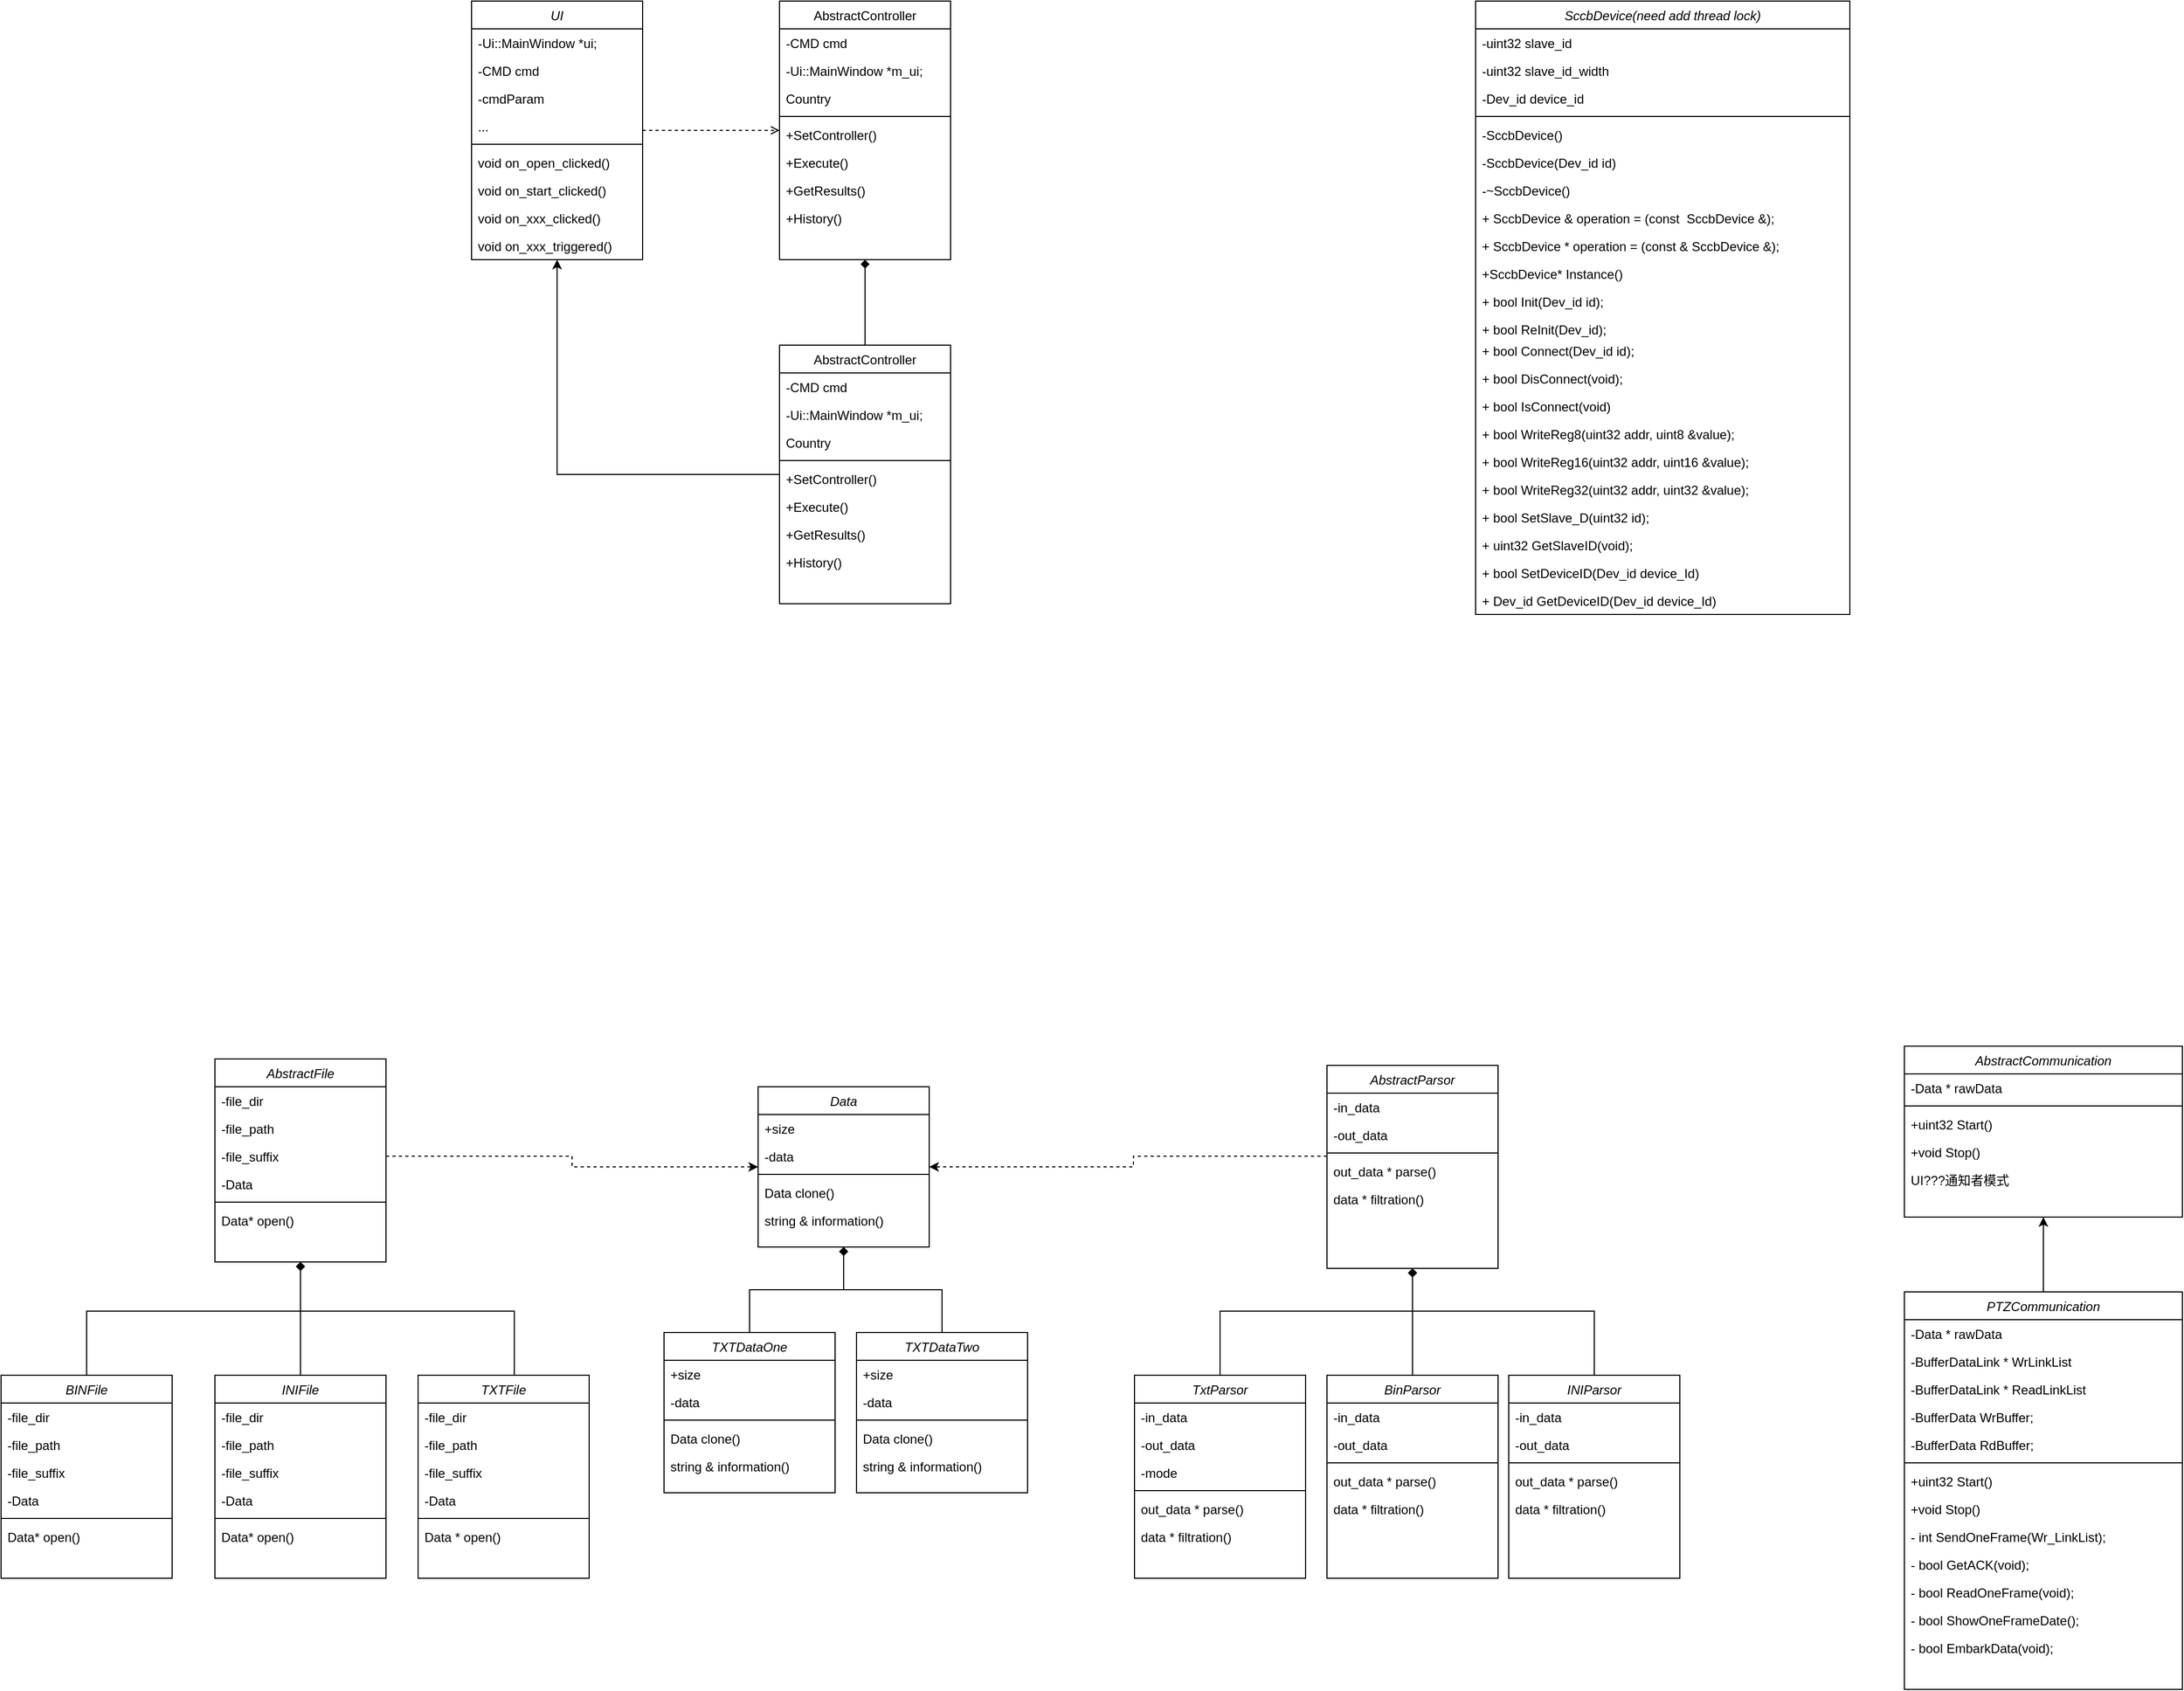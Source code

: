 <mxfile version="20.3.0" type="device"><diagram id="C5RBs43oDa-KdzZeNtuy" name="Page-1"><mxGraphModel dx="2027" dy="579" grid="1" gridSize="10" guides="1" tooltips="1" connect="1" arrows="1" fold="1" page="1" pageScale="1" pageWidth="1169" pageHeight="1169" math="0" shadow="0"><root><mxCell id="WIyWlLk6GJQsqaUBKTNV-0"/><mxCell id="WIyWlLk6GJQsqaUBKTNV-1" parent="WIyWlLk6GJQsqaUBKTNV-0"/><mxCell id="iSUC6UbEaGuAhxrzBy_I-30" style="edgeStyle=orthogonalEdgeStyle;rounded=0;orthogonalLoop=1;jettySize=auto;html=1;startArrow=classic;startFill=1;endArrow=none;endFill=0;" parent="WIyWlLk6GJQsqaUBKTNV-1" source="zkfFHV4jXpPFQw0GAbJ--0" target="iSUC6UbEaGuAhxrzBy_I-19" edge="1"><mxGeometry relative="1" as="geometry"><Array as="points"><mxPoint x="310" y="483"/></Array></mxGeometry></mxCell><mxCell id="zkfFHV4jXpPFQw0GAbJ--0" value="UI" style="swimlane;fontStyle=2;align=center;verticalAlign=top;childLayout=stackLayout;horizontal=1;startSize=26;horizontalStack=0;resizeParent=1;resizeLast=0;collapsible=1;marginBottom=0;rounded=0;shadow=0;strokeWidth=1;" parent="WIyWlLk6GJQsqaUBKTNV-1" vertex="1"><mxGeometry x="230" y="40" width="160" height="242" as="geometry"><mxRectangle x="230" y="140" width="160" height="26" as="alternateBounds"/></mxGeometry></mxCell><mxCell id="zkfFHV4jXpPFQw0GAbJ--2" value="-Ui::MainWindow *ui;" style="text;align=left;verticalAlign=top;spacingLeft=4;spacingRight=4;overflow=hidden;rotatable=0;points=[[0,0.5],[1,0.5]];portConstraint=eastwest;rounded=0;shadow=0;html=0;" parent="zkfFHV4jXpPFQw0GAbJ--0" vertex="1"><mxGeometry y="26" width="160" height="26" as="geometry"/></mxCell><mxCell id="iSUC6UbEaGuAhxrzBy_I-4" value="-CMD cmd" style="text;align=left;verticalAlign=top;spacingLeft=4;spacingRight=4;overflow=hidden;rotatable=0;points=[[0,0.5],[1,0.5]];portConstraint=eastwest;rounded=0;shadow=0;html=0;" parent="zkfFHV4jXpPFQw0GAbJ--0" vertex="1"><mxGeometry y="52" width="160" height="26" as="geometry"/></mxCell><mxCell id="zkfFHV4jXpPFQw0GAbJ--3" value="-cmdParam" style="text;align=left;verticalAlign=top;spacingLeft=4;spacingRight=4;overflow=hidden;rotatable=0;points=[[0,0.5],[1,0.5]];portConstraint=eastwest;rounded=0;shadow=0;html=0;" parent="zkfFHV4jXpPFQw0GAbJ--0" vertex="1"><mxGeometry y="78" width="160" height="26" as="geometry"/></mxCell><mxCell id="iSUC6UbEaGuAhxrzBy_I-5" value="..." style="text;align=left;verticalAlign=top;spacingLeft=4;spacingRight=4;overflow=hidden;rotatable=0;points=[[0,0.5],[1,0.5]];portConstraint=eastwest;rounded=0;shadow=0;html=0;" parent="zkfFHV4jXpPFQw0GAbJ--0" vertex="1"><mxGeometry y="104" width="160" height="26" as="geometry"/></mxCell><mxCell id="zkfFHV4jXpPFQw0GAbJ--4" value="" style="line;html=1;strokeWidth=1;align=left;verticalAlign=middle;spacingTop=-1;spacingLeft=3;spacingRight=3;rotatable=0;labelPosition=right;points=[];portConstraint=eastwest;" parent="zkfFHV4jXpPFQw0GAbJ--0" vertex="1"><mxGeometry y="130" width="160" height="8" as="geometry"/></mxCell><mxCell id="zkfFHV4jXpPFQw0GAbJ--5" value="void on_open_clicked()" style="text;align=left;verticalAlign=top;spacingLeft=4;spacingRight=4;overflow=hidden;rotatable=0;points=[[0,0.5],[1,0.5]];portConstraint=eastwest;" parent="zkfFHV4jXpPFQw0GAbJ--0" vertex="1"><mxGeometry y="138" width="160" height="26" as="geometry"/></mxCell><mxCell id="iSUC6UbEaGuAhxrzBy_I-0" value="void on_start_clicked()" style="text;align=left;verticalAlign=top;spacingLeft=4;spacingRight=4;overflow=hidden;rotatable=0;points=[[0,0.5],[1,0.5]];portConstraint=eastwest;" parent="zkfFHV4jXpPFQw0GAbJ--0" vertex="1"><mxGeometry y="164" width="160" height="26" as="geometry"/></mxCell><mxCell id="iSUC6UbEaGuAhxrzBy_I-1" value="void on_xxx_clicked()" style="text;align=left;verticalAlign=top;spacingLeft=4;spacingRight=4;overflow=hidden;rotatable=0;points=[[0,0.5],[1,0.5]];portConstraint=eastwest;" parent="zkfFHV4jXpPFQw0GAbJ--0" vertex="1"><mxGeometry y="190" width="160" height="26" as="geometry"/></mxCell><mxCell id="iSUC6UbEaGuAhxrzBy_I-2" value="void on_xxx_triggered()" style="text;align=left;verticalAlign=top;spacingLeft=4;spacingRight=4;overflow=hidden;rotatable=0;points=[[0,0.5],[1,0.5]];portConstraint=eastwest;" parent="zkfFHV4jXpPFQw0GAbJ--0" vertex="1"><mxGeometry y="216" width="160" height="26" as="geometry"/></mxCell><mxCell id="iSUC6UbEaGuAhxrzBy_I-29" value="" style="edgeStyle=orthogonalEdgeStyle;rounded=0;orthogonalLoop=1;jettySize=auto;html=1;startArrow=diamond;startFill=1;endArrow=none;endFill=0;" parent="WIyWlLk6GJQsqaUBKTNV-1" source="zkfFHV4jXpPFQw0GAbJ--17" target="iSUC6UbEaGuAhxrzBy_I-19" edge="1"><mxGeometry relative="1" as="geometry"/></mxCell><mxCell id="zkfFHV4jXpPFQw0GAbJ--17" value="AbstractController" style="swimlane;fontStyle=0;align=center;verticalAlign=top;childLayout=stackLayout;horizontal=1;startSize=26;horizontalStack=0;resizeParent=1;resizeLast=0;collapsible=1;marginBottom=0;rounded=0;shadow=0;strokeWidth=1;" parent="WIyWlLk6GJQsqaUBKTNV-1" vertex="1"><mxGeometry x="518" y="40" width="160" height="242" as="geometry"><mxRectangle x="550" y="140" width="160" height="26" as="alternateBounds"/></mxGeometry></mxCell><mxCell id="zkfFHV4jXpPFQw0GAbJ--19" value="-CMD cmd" style="text;align=left;verticalAlign=top;spacingLeft=4;spacingRight=4;overflow=hidden;rotatable=0;points=[[0,0.5],[1,0.5]];portConstraint=eastwest;rounded=0;shadow=0;html=0;" parent="zkfFHV4jXpPFQw0GAbJ--17" vertex="1"><mxGeometry y="26" width="160" height="26" as="geometry"/></mxCell><mxCell id="zkfFHV4jXpPFQw0GAbJ--21" value="-Ui::MainWindow *m_ui;" style="text;align=left;verticalAlign=top;spacingLeft=4;spacingRight=4;overflow=hidden;rotatable=0;points=[[0,0.5],[1,0.5]];portConstraint=eastwest;rounded=0;shadow=0;html=0;" parent="zkfFHV4jXpPFQw0GAbJ--17" vertex="1"><mxGeometry y="52" width="160" height="26" as="geometry"/></mxCell><mxCell id="zkfFHV4jXpPFQw0GAbJ--22" value="Country" style="text;align=left;verticalAlign=top;spacingLeft=4;spacingRight=4;overflow=hidden;rotatable=0;points=[[0,0.5],[1,0.5]];portConstraint=eastwest;rounded=0;shadow=0;html=0;" parent="zkfFHV4jXpPFQw0GAbJ--17" vertex="1"><mxGeometry y="78" width="160" height="26" as="geometry"/></mxCell><mxCell id="zkfFHV4jXpPFQw0GAbJ--23" value="" style="line;html=1;strokeWidth=1;align=left;verticalAlign=middle;spacingTop=-1;spacingLeft=3;spacingRight=3;rotatable=0;labelPosition=right;points=[];portConstraint=eastwest;" parent="zkfFHV4jXpPFQw0GAbJ--17" vertex="1"><mxGeometry y="104" width="160" height="8" as="geometry"/></mxCell><mxCell id="zkfFHV4jXpPFQw0GAbJ--25" value="+SetController()" style="text;align=left;verticalAlign=top;spacingLeft=4;spacingRight=4;overflow=hidden;rotatable=0;points=[[0,0.5],[1,0.5]];portConstraint=eastwest;" parent="zkfFHV4jXpPFQw0GAbJ--17" vertex="1"><mxGeometry y="112" width="160" height="26" as="geometry"/></mxCell><mxCell id="iSUC6UbEaGuAhxrzBy_I-18" value="+Execute()" style="text;align=left;verticalAlign=top;spacingLeft=4;spacingRight=4;overflow=hidden;rotatable=0;points=[[0,0.5],[1,0.5]];portConstraint=eastwest;" parent="zkfFHV4jXpPFQw0GAbJ--17" vertex="1"><mxGeometry y="138" width="160" height="26" as="geometry"/></mxCell><mxCell id="iSUC6UbEaGuAhxrzBy_I-15" value="+GetResults()" style="text;align=left;verticalAlign=top;spacingLeft=4;spacingRight=4;overflow=hidden;rotatable=0;points=[[0,0.5],[1,0.5]];portConstraint=eastwest;" parent="zkfFHV4jXpPFQw0GAbJ--17" vertex="1"><mxGeometry y="164" width="160" height="26" as="geometry"/></mxCell><mxCell id="iSUC6UbEaGuAhxrzBy_I-16" value="+History()" style="text;align=left;verticalAlign=top;spacingLeft=4;spacingRight=4;overflow=hidden;rotatable=0;points=[[0,0.5],[1,0.5]];portConstraint=eastwest;" parent="zkfFHV4jXpPFQw0GAbJ--17" vertex="1"><mxGeometry y="190" width="160" height="26" as="geometry"/></mxCell><mxCell id="zkfFHV4jXpPFQw0GAbJ--26" value="" style="endArrow=open;shadow=0;strokeWidth=1;rounded=0;endFill=1;edgeStyle=elbowEdgeStyle;elbow=vertical;dashed=1;" parent="WIyWlLk6GJQsqaUBKTNV-1" source="zkfFHV4jXpPFQw0GAbJ--0" target="zkfFHV4jXpPFQw0GAbJ--17" edge="1"><mxGeometry x="0.5" y="41" relative="1" as="geometry"><mxPoint x="390" y="112" as="sourcePoint"/><mxPoint x="550" y="112" as="targetPoint"/><mxPoint x="-40" y="32" as="offset"/></mxGeometry></mxCell><mxCell id="iSUC6UbEaGuAhxrzBy_I-19" value="AbstractController" style="swimlane;fontStyle=0;align=center;verticalAlign=top;childLayout=stackLayout;horizontal=1;startSize=26;horizontalStack=0;resizeParent=1;resizeLast=0;collapsible=1;marginBottom=0;rounded=0;shadow=0;strokeWidth=1;" parent="WIyWlLk6GJQsqaUBKTNV-1" vertex="1"><mxGeometry x="518" y="362" width="160" height="242" as="geometry"><mxRectangle x="550" y="140" width="160" height="26" as="alternateBounds"/></mxGeometry></mxCell><mxCell id="iSUC6UbEaGuAhxrzBy_I-20" value="-CMD cmd" style="text;align=left;verticalAlign=top;spacingLeft=4;spacingRight=4;overflow=hidden;rotatable=0;points=[[0,0.5],[1,0.5]];portConstraint=eastwest;rounded=0;shadow=0;html=0;" parent="iSUC6UbEaGuAhxrzBy_I-19" vertex="1"><mxGeometry y="26" width="160" height="26" as="geometry"/></mxCell><mxCell id="iSUC6UbEaGuAhxrzBy_I-22" value="-Ui::MainWindow *m_ui;" style="text;align=left;verticalAlign=top;spacingLeft=4;spacingRight=4;overflow=hidden;rotatable=0;points=[[0,0.5],[1,0.5]];portConstraint=eastwest;rounded=0;shadow=0;html=0;" parent="iSUC6UbEaGuAhxrzBy_I-19" vertex="1"><mxGeometry y="52" width="160" height="26" as="geometry"/></mxCell><mxCell id="iSUC6UbEaGuAhxrzBy_I-23" value="Country" style="text;align=left;verticalAlign=top;spacingLeft=4;spacingRight=4;overflow=hidden;rotatable=0;points=[[0,0.5],[1,0.5]];portConstraint=eastwest;rounded=0;shadow=0;html=0;" parent="iSUC6UbEaGuAhxrzBy_I-19" vertex="1"><mxGeometry y="78" width="160" height="26" as="geometry"/></mxCell><mxCell id="iSUC6UbEaGuAhxrzBy_I-24" value="" style="line;html=1;strokeWidth=1;align=left;verticalAlign=middle;spacingTop=-1;spacingLeft=3;spacingRight=3;rotatable=0;labelPosition=right;points=[];portConstraint=eastwest;" parent="iSUC6UbEaGuAhxrzBy_I-19" vertex="1"><mxGeometry y="104" width="160" height="8" as="geometry"/></mxCell><mxCell id="iSUC6UbEaGuAhxrzBy_I-25" value="+SetController()" style="text;align=left;verticalAlign=top;spacingLeft=4;spacingRight=4;overflow=hidden;rotatable=0;points=[[0,0.5],[1,0.5]];portConstraint=eastwest;" parent="iSUC6UbEaGuAhxrzBy_I-19" vertex="1"><mxGeometry y="112" width="160" height="26" as="geometry"/></mxCell><mxCell id="iSUC6UbEaGuAhxrzBy_I-26" value="+Execute()" style="text;align=left;verticalAlign=top;spacingLeft=4;spacingRight=4;overflow=hidden;rotatable=0;points=[[0,0.5],[1,0.5]];portConstraint=eastwest;" parent="iSUC6UbEaGuAhxrzBy_I-19" vertex="1"><mxGeometry y="138" width="160" height="26" as="geometry"/></mxCell><mxCell id="iSUC6UbEaGuAhxrzBy_I-27" value="+GetResults()" style="text;align=left;verticalAlign=top;spacingLeft=4;spacingRight=4;overflow=hidden;rotatable=0;points=[[0,0.5],[1,0.5]];portConstraint=eastwest;" parent="iSUC6UbEaGuAhxrzBy_I-19" vertex="1"><mxGeometry y="164" width="160" height="26" as="geometry"/></mxCell><mxCell id="iSUC6UbEaGuAhxrzBy_I-28" value="+History()" style="text;align=left;verticalAlign=top;spacingLeft=4;spacingRight=4;overflow=hidden;rotatable=0;points=[[0,0.5],[1,0.5]];portConstraint=eastwest;" parent="iSUC6UbEaGuAhxrzBy_I-19" vertex="1"><mxGeometry y="190" width="160" height="26" as="geometry"/></mxCell><mxCell id="iSUC6UbEaGuAhxrzBy_I-50" value="" style="edgeStyle=orthogonalEdgeStyle;rounded=0;orthogonalLoop=1;jettySize=auto;html=1;startArrow=diamond;startFill=1;endArrow=none;endFill=0;" parent="WIyWlLk6GJQsqaUBKTNV-1" source="iSUC6UbEaGuAhxrzBy_I-31" target="iSUC6UbEaGuAhxrzBy_I-43" edge="1"><mxGeometry relative="1" as="geometry"><Array as="points"><mxPoint x="70" y="1266"/><mxPoint x="270" y="1266"/></Array></mxGeometry></mxCell><mxCell id="iSUC6UbEaGuAhxrzBy_I-67" value="" style="edgeStyle=orthogonalEdgeStyle;rounded=0;orthogonalLoop=1;jettySize=auto;html=1;startArrow=diamond;startFill=1;endArrow=none;endFill=0;" parent="WIyWlLk6GJQsqaUBKTNV-1" source="iSUC6UbEaGuAhxrzBy_I-31" target="iSUC6UbEaGuAhxrzBy_I-60" edge="1"><mxGeometry relative="1" as="geometry"><Array as="points"><mxPoint x="70" y="1326"/><mxPoint x="70" y="1326"/></Array></mxGeometry></mxCell><mxCell id="iSUC6UbEaGuAhxrzBy_I-68" style="edgeStyle=orthogonalEdgeStyle;rounded=0;orthogonalLoop=1;jettySize=auto;html=1;exitX=0.5;exitY=1;exitDx=0;exitDy=0;startArrow=diamond;startFill=1;endArrow=none;endFill=0;" parent="WIyWlLk6GJQsqaUBKTNV-1" source="iSUC6UbEaGuAhxrzBy_I-31" target="iSUC6UbEaGuAhxrzBy_I-51" edge="1"><mxGeometry relative="1" as="geometry"><Array as="points"><mxPoint x="70" y="1266"/><mxPoint x="-130" y="1266"/></Array></mxGeometry></mxCell><mxCell id="iSUC6UbEaGuAhxrzBy_I-31" value="AbstractFile" style="swimlane;fontStyle=2;align=center;verticalAlign=top;childLayout=stackLayout;horizontal=1;startSize=26;horizontalStack=0;resizeParent=1;resizeLast=0;collapsible=1;marginBottom=0;rounded=0;shadow=0;strokeWidth=1;" parent="WIyWlLk6GJQsqaUBKTNV-1" vertex="1"><mxGeometry x="-10" y="1030" width="160" height="190" as="geometry"><mxRectangle x="230" y="140" width="160" height="26" as="alternateBounds"/></mxGeometry></mxCell><mxCell id="iSUC6UbEaGuAhxrzBy_I-32" value="-file_dir" style="text;align=left;verticalAlign=top;spacingLeft=4;spacingRight=4;overflow=hidden;rotatable=0;points=[[0,0.5],[1,0.5]];portConstraint=eastwest;rounded=0;shadow=0;html=0;" parent="iSUC6UbEaGuAhxrzBy_I-31" vertex="1"><mxGeometry y="26" width="160" height="26" as="geometry"/></mxCell><mxCell id="iSUC6UbEaGuAhxrzBy_I-41" value="-file_path" style="text;align=left;verticalAlign=top;spacingLeft=4;spacingRight=4;overflow=hidden;rotatable=0;points=[[0,0.5],[1,0.5]];portConstraint=eastwest;rounded=0;shadow=0;html=0;" parent="iSUC6UbEaGuAhxrzBy_I-31" vertex="1"><mxGeometry y="52" width="160" height="26" as="geometry"/></mxCell><mxCell id="iSUC6UbEaGuAhxrzBy_I-42" value="-file_suffix" style="text;align=left;verticalAlign=top;spacingLeft=4;spacingRight=4;overflow=hidden;rotatable=0;points=[[0,0.5],[1,0.5]];portConstraint=eastwest;rounded=0;shadow=0;html=0;" parent="iSUC6UbEaGuAhxrzBy_I-31" vertex="1"><mxGeometry y="78" width="160" height="26" as="geometry"/></mxCell><mxCell id="iSUC6UbEaGuAhxrzBy_I-35" value="-Data" style="text;align=left;verticalAlign=top;spacingLeft=4;spacingRight=4;overflow=hidden;rotatable=0;points=[[0,0.5],[1,0.5]];portConstraint=eastwest;rounded=0;shadow=0;html=0;" parent="iSUC6UbEaGuAhxrzBy_I-31" vertex="1"><mxGeometry y="104" width="160" height="26" as="geometry"/></mxCell><mxCell id="iSUC6UbEaGuAhxrzBy_I-36" value="" style="line;html=1;strokeWidth=1;align=left;verticalAlign=middle;spacingTop=-1;spacingLeft=3;spacingRight=3;rotatable=0;labelPosition=right;points=[];portConstraint=eastwest;" parent="iSUC6UbEaGuAhxrzBy_I-31" vertex="1"><mxGeometry y="130" width="160" height="8" as="geometry"/></mxCell><mxCell id="iSUC6UbEaGuAhxrzBy_I-39" value="Data* open()" style="text;align=left;verticalAlign=top;spacingLeft=4;spacingRight=4;overflow=hidden;rotatable=0;points=[[0,0.5],[1,0.5]];portConstraint=eastwest;" parent="iSUC6UbEaGuAhxrzBy_I-31" vertex="1"><mxGeometry y="138" width="160" height="26" as="geometry"/></mxCell><mxCell id="iSUC6UbEaGuAhxrzBy_I-43" value="TXTFile" style="swimlane;fontStyle=2;align=center;verticalAlign=top;childLayout=stackLayout;horizontal=1;startSize=26;horizontalStack=0;resizeParent=1;resizeLast=0;collapsible=1;marginBottom=0;rounded=0;shadow=0;strokeWidth=1;" parent="WIyWlLk6GJQsqaUBKTNV-1" vertex="1"><mxGeometry x="180" y="1326" width="160" height="190" as="geometry"><mxRectangle x="230" y="140" width="160" height="26" as="alternateBounds"/></mxGeometry></mxCell><mxCell id="iSUC6UbEaGuAhxrzBy_I-44" value="-file_dir" style="text;align=left;verticalAlign=top;spacingLeft=4;spacingRight=4;overflow=hidden;rotatable=0;points=[[0,0.5],[1,0.5]];portConstraint=eastwest;rounded=0;shadow=0;html=0;" parent="iSUC6UbEaGuAhxrzBy_I-43" vertex="1"><mxGeometry y="26" width="160" height="26" as="geometry"/></mxCell><mxCell id="iSUC6UbEaGuAhxrzBy_I-45" value="-file_path" style="text;align=left;verticalAlign=top;spacingLeft=4;spacingRight=4;overflow=hidden;rotatable=0;points=[[0,0.5],[1,0.5]];portConstraint=eastwest;rounded=0;shadow=0;html=0;" parent="iSUC6UbEaGuAhxrzBy_I-43" vertex="1"><mxGeometry y="52" width="160" height="26" as="geometry"/></mxCell><mxCell id="iSUC6UbEaGuAhxrzBy_I-46" value="-file_suffix" style="text;align=left;verticalAlign=top;spacingLeft=4;spacingRight=4;overflow=hidden;rotatable=0;points=[[0,0.5],[1,0.5]];portConstraint=eastwest;rounded=0;shadow=0;html=0;" parent="iSUC6UbEaGuAhxrzBy_I-43" vertex="1"><mxGeometry y="78" width="160" height="26" as="geometry"/></mxCell><mxCell id="iSUC6UbEaGuAhxrzBy_I-47" value="-Data" style="text;align=left;verticalAlign=top;spacingLeft=4;spacingRight=4;overflow=hidden;rotatable=0;points=[[0,0.5],[1,0.5]];portConstraint=eastwest;rounded=0;shadow=0;html=0;" parent="iSUC6UbEaGuAhxrzBy_I-43" vertex="1"><mxGeometry y="104" width="160" height="26" as="geometry"/></mxCell><mxCell id="iSUC6UbEaGuAhxrzBy_I-48" value="" style="line;html=1;strokeWidth=1;align=left;verticalAlign=middle;spacingTop=-1;spacingLeft=3;spacingRight=3;rotatable=0;labelPosition=right;points=[];portConstraint=eastwest;" parent="iSUC6UbEaGuAhxrzBy_I-43" vertex="1"><mxGeometry y="130" width="160" height="8" as="geometry"/></mxCell><mxCell id="iSUC6UbEaGuAhxrzBy_I-49" value="Data * open()" style="text;align=left;verticalAlign=top;spacingLeft=4;spacingRight=4;overflow=hidden;rotatable=0;points=[[0,0.5],[1,0.5]];portConstraint=eastwest;" parent="iSUC6UbEaGuAhxrzBy_I-43" vertex="1"><mxGeometry y="138" width="160" height="26" as="geometry"/></mxCell><mxCell id="iSUC6UbEaGuAhxrzBy_I-51" value="BINFile" style="swimlane;fontStyle=2;align=center;verticalAlign=top;childLayout=stackLayout;horizontal=1;startSize=26;horizontalStack=0;resizeParent=1;resizeLast=0;collapsible=1;marginBottom=0;rounded=0;shadow=0;strokeWidth=1;" parent="WIyWlLk6GJQsqaUBKTNV-1" vertex="1"><mxGeometry x="-210" y="1326" width="160" height="190" as="geometry"><mxRectangle x="230" y="140" width="160" height="26" as="alternateBounds"/></mxGeometry></mxCell><mxCell id="iSUC6UbEaGuAhxrzBy_I-52" value="-file_dir" style="text;align=left;verticalAlign=top;spacingLeft=4;spacingRight=4;overflow=hidden;rotatable=0;points=[[0,0.5],[1,0.5]];portConstraint=eastwest;rounded=0;shadow=0;html=0;" parent="iSUC6UbEaGuAhxrzBy_I-51" vertex="1"><mxGeometry y="26" width="160" height="26" as="geometry"/></mxCell><mxCell id="iSUC6UbEaGuAhxrzBy_I-53" value="-file_path" style="text;align=left;verticalAlign=top;spacingLeft=4;spacingRight=4;overflow=hidden;rotatable=0;points=[[0,0.5],[1,0.5]];portConstraint=eastwest;rounded=0;shadow=0;html=0;" parent="iSUC6UbEaGuAhxrzBy_I-51" vertex="1"><mxGeometry y="52" width="160" height="26" as="geometry"/></mxCell><mxCell id="iSUC6UbEaGuAhxrzBy_I-54" value="-file_suffix" style="text;align=left;verticalAlign=top;spacingLeft=4;spacingRight=4;overflow=hidden;rotatable=0;points=[[0,0.5],[1,0.5]];portConstraint=eastwest;rounded=0;shadow=0;html=0;" parent="iSUC6UbEaGuAhxrzBy_I-51" vertex="1"><mxGeometry y="78" width="160" height="26" as="geometry"/></mxCell><mxCell id="iSUC6UbEaGuAhxrzBy_I-55" value="-Data" style="text;align=left;verticalAlign=top;spacingLeft=4;spacingRight=4;overflow=hidden;rotatable=0;points=[[0,0.5],[1,0.5]];portConstraint=eastwest;rounded=0;shadow=0;html=0;" parent="iSUC6UbEaGuAhxrzBy_I-51" vertex="1"><mxGeometry y="104" width="160" height="26" as="geometry"/></mxCell><mxCell id="iSUC6UbEaGuAhxrzBy_I-56" value="" style="line;html=1;strokeWidth=1;align=left;verticalAlign=middle;spacingTop=-1;spacingLeft=3;spacingRight=3;rotatable=0;labelPosition=right;points=[];portConstraint=eastwest;" parent="iSUC6UbEaGuAhxrzBy_I-51" vertex="1"><mxGeometry y="130" width="160" height="8" as="geometry"/></mxCell><mxCell id="iSUC6UbEaGuAhxrzBy_I-57" value="Data* open()" style="text;align=left;verticalAlign=top;spacingLeft=4;spacingRight=4;overflow=hidden;rotatable=0;points=[[0,0.5],[1,0.5]];portConstraint=eastwest;" parent="iSUC6UbEaGuAhxrzBy_I-51" vertex="1"><mxGeometry y="138" width="160" height="26" as="geometry"/></mxCell><mxCell id="iSUC6UbEaGuAhxrzBy_I-60" value="INIFile" style="swimlane;fontStyle=2;align=center;verticalAlign=top;childLayout=stackLayout;horizontal=1;startSize=26;horizontalStack=0;resizeParent=1;resizeLast=0;collapsible=1;marginBottom=0;rounded=0;shadow=0;strokeWidth=1;" parent="WIyWlLk6GJQsqaUBKTNV-1" vertex="1"><mxGeometry x="-10" y="1326" width="160" height="190" as="geometry"><mxRectangle x="230" y="140" width="160" height="26" as="alternateBounds"/></mxGeometry></mxCell><mxCell id="iSUC6UbEaGuAhxrzBy_I-61" value="-file_dir" style="text;align=left;verticalAlign=top;spacingLeft=4;spacingRight=4;overflow=hidden;rotatable=0;points=[[0,0.5],[1,0.5]];portConstraint=eastwest;rounded=0;shadow=0;html=0;" parent="iSUC6UbEaGuAhxrzBy_I-60" vertex="1"><mxGeometry y="26" width="160" height="26" as="geometry"/></mxCell><mxCell id="iSUC6UbEaGuAhxrzBy_I-62" value="-file_path" style="text;align=left;verticalAlign=top;spacingLeft=4;spacingRight=4;overflow=hidden;rotatable=0;points=[[0,0.5],[1,0.5]];portConstraint=eastwest;rounded=0;shadow=0;html=0;" parent="iSUC6UbEaGuAhxrzBy_I-60" vertex="1"><mxGeometry y="52" width="160" height="26" as="geometry"/></mxCell><mxCell id="iSUC6UbEaGuAhxrzBy_I-63" value="-file_suffix" style="text;align=left;verticalAlign=top;spacingLeft=4;spacingRight=4;overflow=hidden;rotatable=0;points=[[0,0.5],[1,0.5]];portConstraint=eastwest;rounded=0;shadow=0;html=0;" parent="iSUC6UbEaGuAhxrzBy_I-60" vertex="1"><mxGeometry y="78" width="160" height="26" as="geometry"/></mxCell><mxCell id="iSUC6UbEaGuAhxrzBy_I-64" value="-Data" style="text;align=left;verticalAlign=top;spacingLeft=4;spacingRight=4;overflow=hidden;rotatable=0;points=[[0,0.5],[1,0.5]];portConstraint=eastwest;rounded=0;shadow=0;html=0;" parent="iSUC6UbEaGuAhxrzBy_I-60" vertex="1"><mxGeometry y="104" width="160" height="26" as="geometry"/></mxCell><mxCell id="iSUC6UbEaGuAhxrzBy_I-65" value="" style="line;html=1;strokeWidth=1;align=left;verticalAlign=middle;spacingTop=-1;spacingLeft=3;spacingRight=3;rotatable=0;labelPosition=right;points=[];portConstraint=eastwest;" parent="iSUC6UbEaGuAhxrzBy_I-60" vertex="1"><mxGeometry y="130" width="160" height="8" as="geometry"/></mxCell><mxCell id="iSUC6UbEaGuAhxrzBy_I-66" value="Data* open()" style="text;align=left;verticalAlign=top;spacingLeft=4;spacingRight=4;overflow=hidden;rotatable=0;points=[[0,0.5],[1,0.5]];portConstraint=eastwest;" parent="iSUC6UbEaGuAhxrzBy_I-60" vertex="1"><mxGeometry y="138" width="160" height="26" as="geometry"/></mxCell><mxCell id="iSUC6UbEaGuAhxrzBy_I-115" value="" style="edgeStyle=orthogonalEdgeStyle;rounded=0;orthogonalLoop=1;jettySize=auto;html=1;startArrow=diamond;startFill=1;endArrow=none;endFill=0;" parent="WIyWlLk6GJQsqaUBKTNV-1" source="iSUC6UbEaGuAhxrzBy_I-70" target="iSUC6UbEaGuAhxrzBy_I-109" edge="1"><mxGeometry relative="1" as="geometry"><Array as="points"><mxPoint x="1110" y="1266"/><mxPoint x="930" y="1266"/></Array></mxGeometry></mxCell><mxCell id="iSUC6UbEaGuAhxrzBy_I-124" value="" style="edgeStyle=orthogonalEdgeStyle;rounded=0;orthogonalLoop=1;jettySize=auto;html=1;startArrow=diamond;startFill=1;endArrow=none;endFill=0;" parent="WIyWlLk6GJQsqaUBKTNV-1" source="iSUC6UbEaGuAhxrzBy_I-70" target="iSUC6UbEaGuAhxrzBy_I-118" edge="1"><mxGeometry relative="1" as="geometry"/></mxCell><mxCell id="iSUC6UbEaGuAhxrzBy_I-131" value="" style="edgeStyle=orthogonalEdgeStyle;rounded=0;orthogonalLoop=1;jettySize=auto;html=1;startArrow=diamond;startFill=1;endArrow=none;endFill=0;" parent="WIyWlLk6GJQsqaUBKTNV-1" source="iSUC6UbEaGuAhxrzBy_I-70" target="iSUC6UbEaGuAhxrzBy_I-125" edge="1"><mxGeometry relative="1" as="geometry"><Array as="points"><mxPoint x="1110" y="1266"/><mxPoint x="1280" y="1266"/></Array></mxGeometry></mxCell><mxCell id="iSUC6UbEaGuAhxrzBy_I-70" value="AbstractParsor" style="swimlane;fontStyle=2;align=center;verticalAlign=top;childLayout=stackLayout;horizontal=1;startSize=26;horizontalStack=0;resizeParent=1;resizeLast=0;collapsible=1;marginBottom=0;rounded=0;shadow=0;strokeWidth=1;" parent="WIyWlLk6GJQsqaUBKTNV-1" vertex="1"><mxGeometry x="1030" y="1036" width="160" height="190" as="geometry"><mxRectangle x="230" y="140" width="160" height="26" as="alternateBounds"/></mxGeometry></mxCell><mxCell id="iSUC6UbEaGuAhxrzBy_I-71" value="-in_data" style="text;align=left;verticalAlign=top;spacingLeft=4;spacingRight=4;overflow=hidden;rotatable=0;points=[[0,0.5],[1,0.5]];portConstraint=eastwest;rounded=0;shadow=0;html=0;" parent="iSUC6UbEaGuAhxrzBy_I-70" vertex="1"><mxGeometry y="26" width="160" height="26" as="geometry"/></mxCell><mxCell id="iSUC6UbEaGuAhxrzBy_I-72" value="-out_data" style="text;align=left;verticalAlign=top;spacingLeft=4;spacingRight=4;overflow=hidden;rotatable=0;points=[[0,0.5],[1,0.5]];portConstraint=eastwest;rounded=0;shadow=0;html=0;" parent="iSUC6UbEaGuAhxrzBy_I-70" vertex="1"><mxGeometry y="52" width="160" height="26" as="geometry"/></mxCell><mxCell id="iSUC6UbEaGuAhxrzBy_I-75" value="" style="line;html=1;strokeWidth=1;align=left;verticalAlign=middle;spacingTop=-1;spacingLeft=3;spacingRight=3;rotatable=0;labelPosition=right;points=[];portConstraint=eastwest;" parent="iSUC6UbEaGuAhxrzBy_I-70" vertex="1"><mxGeometry y="78" width="160" height="8" as="geometry"/></mxCell><mxCell id="iSUC6UbEaGuAhxrzBy_I-76" value="out_data * parse()" style="text;align=left;verticalAlign=top;spacingLeft=4;spacingRight=4;overflow=hidden;rotatable=0;points=[[0,0.5],[1,0.5]];portConstraint=eastwest;" parent="iSUC6UbEaGuAhxrzBy_I-70" vertex="1"><mxGeometry y="86" width="160" height="26" as="geometry"/></mxCell><mxCell id="iSUC6UbEaGuAhxrzBy_I-108" value="data * filtration()" style="text;align=left;verticalAlign=top;spacingLeft=4;spacingRight=4;overflow=hidden;rotatable=0;points=[[0,0.5],[1,0.5]];portConstraint=eastwest;" parent="iSUC6UbEaGuAhxrzBy_I-70" vertex="1"><mxGeometry y="112" width="160" height="26" as="geometry"/></mxCell><mxCell id="iSUC6UbEaGuAhxrzBy_I-97" value="" style="edgeStyle=orthogonalEdgeStyle;rounded=0;orthogonalLoop=1;jettySize=auto;html=1;startArrow=diamond;startFill=1;endArrow=none;endFill=0;" parent="WIyWlLk6GJQsqaUBKTNV-1" source="iSUC6UbEaGuAhxrzBy_I-77" target="iSUC6UbEaGuAhxrzBy_I-91" edge="1"><mxGeometry relative="1" as="geometry"/></mxCell><mxCell id="iSUC6UbEaGuAhxrzBy_I-105" value="" style="edgeStyle=orthogonalEdgeStyle;rounded=0;orthogonalLoop=1;jettySize=auto;html=1;startArrow=diamond;startFill=1;endArrow=none;endFill=0;" parent="WIyWlLk6GJQsqaUBKTNV-1" source="iSUC6UbEaGuAhxrzBy_I-77" target="iSUC6UbEaGuAhxrzBy_I-99" edge="1"><mxGeometry relative="1" as="geometry"/></mxCell><mxCell id="iSUC6UbEaGuAhxrzBy_I-77" value="Data" style="swimlane;fontStyle=2;align=center;verticalAlign=top;childLayout=stackLayout;horizontal=1;startSize=26;horizontalStack=0;resizeParent=1;resizeLast=0;collapsible=1;marginBottom=0;rounded=0;shadow=0;strokeWidth=1;" parent="WIyWlLk6GJQsqaUBKTNV-1" vertex="1"><mxGeometry x="498" y="1056" width="160" height="150" as="geometry"><mxRectangle x="230" y="140" width="160" height="26" as="alternateBounds"/></mxGeometry></mxCell><mxCell id="iSUC6UbEaGuAhxrzBy_I-78" value="+size" style="text;align=left;verticalAlign=top;spacingLeft=4;spacingRight=4;overflow=hidden;rotatable=0;points=[[0,0.5],[1,0.5]];portConstraint=eastwest;rounded=0;shadow=0;html=0;" parent="iSUC6UbEaGuAhxrzBy_I-77" vertex="1"><mxGeometry y="26" width="160" height="26" as="geometry"/></mxCell><mxCell id="iSUC6UbEaGuAhxrzBy_I-85" value="-data" style="text;align=left;verticalAlign=top;spacingLeft=4;spacingRight=4;overflow=hidden;rotatable=0;points=[[0,0.5],[1,0.5]];portConstraint=eastwest;rounded=0;shadow=0;html=0;" parent="iSUC6UbEaGuAhxrzBy_I-77" vertex="1"><mxGeometry y="52" width="160" height="26" as="geometry"/></mxCell><mxCell id="iSUC6UbEaGuAhxrzBy_I-82" value="" style="line;html=1;strokeWidth=1;align=left;verticalAlign=middle;spacingTop=-1;spacingLeft=3;spacingRight=3;rotatable=0;labelPosition=right;points=[];portConstraint=eastwest;" parent="iSUC6UbEaGuAhxrzBy_I-77" vertex="1"><mxGeometry y="78" width="160" height="8" as="geometry"/></mxCell><mxCell id="iSUC6UbEaGuAhxrzBy_I-83" value="Data clone()" style="text;align=left;verticalAlign=top;spacingLeft=4;spacingRight=4;overflow=hidden;rotatable=0;points=[[0,0.5],[1,0.5]];portConstraint=eastwest;" parent="iSUC6UbEaGuAhxrzBy_I-77" vertex="1"><mxGeometry y="86" width="160" height="26" as="geometry"/></mxCell><mxCell id="iSUC6UbEaGuAhxrzBy_I-84" value="string &amp; information()" style="text;align=left;verticalAlign=top;spacingLeft=4;spacingRight=4;overflow=hidden;rotatable=0;points=[[0,0.5],[1,0.5]];portConstraint=eastwest;" parent="iSUC6UbEaGuAhxrzBy_I-77" vertex="1"><mxGeometry y="112" width="160" height="26" as="geometry"/></mxCell><mxCell id="iSUC6UbEaGuAhxrzBy_I-91" value="TXTDataOne" style="swimlane;fontStyle=2;align=center;verticalAlign=top;childLayout=stackLayout;horizontal=1;startSize=26;horizontalStack=0;resizeParent=1;resizeLast=0;collapsible=1;marginBottom=0;rounded=0;shadow=0;strokeWidth=1;" parent="WIyWlLk6GJQsqaUBKTNV-1" vertex="1"><mxGeometry x="410" y="1286" width="160" height="150" as="geometry"><mxRectangle x="230" y="140" width="160" height="26" as="alternateBounds"/></mxGeometry></mxCell><mxCell id="iSUC6UbEaGuAhxrzBy_I-92" value="+size" style="text;align=left;verticalAlign=top;spacingLeft=4;spacingRight=4;overflow=hidden;rotatable=0;points=[[0,0.5],[1,0.5]];portConstraint=eastwest;rounded=0;shadow=0;html=0;" parent="iSUC6UbEaGuAhxrzBy_I-91" vertex="1"><mxGeometry y="26" width="160" height="26" as="geometry"/></mxCell><mxCell id="iSUC6UbEaGuAhxrzBy_I-93" value="-data" style="text;align=left;verticalAlign=top;spacingLeft=4;spacingRight=4;overflow=hidden;rotatable=0;points=[[0,0.5],[1,0.5]];portConstraint=eastwest;rounded=0;shadow=0;html=0;" parent="iSUC6UbEaGuAhxrzBy_I-91" vertex="1"><mxGeometry y="52" width="160" height="26" as="geometry"/></mxCell><mxCell id="iSUC6UbEaGuAhxrzBy_I-94" value="" style="line;html=1;strokeWidth=1;align=left;verticalAlign=middle;spacingTop=-1;spacingLeft=3;spacingRight=3;rotatable=0;labelPosition=right;points=[];portConstraint=eastwest;" parent="iSUC6UbEaGuAhxrzBy_I-91" vertex="1"><mxGeometry y="78" width="160" height="8" as="geometry"/></mxCell><mxCell id="iSUC6UbEaGuAhxrzBy_I-95" value="Data clone()" style="text;align=left;verticalAlign=top;spacingLeft=4;spacingRight=4;overflow=hidden;rotatable=0;points=[[0,0.5],[1,0.5]];portConstraint=eastwest;" parent="iSUC6UbEaGuAhxrzBy_I-91" vertex="1"><mxGeometry y="86" width="160" height="26" as="geometry"/></mxCell><mxCell id="iSUC6UbEaGuAhxrzBy_I-96" value="string &amp; information()" style="text;align=left;verticalAlign=top;spacingLeft=4;spacingRight=4;overflow=hidden;rotatable=0;points=[[0,0.5],[1,0.5]];portConstraint=eastwest;" parent="iSUC6UbEaGuAhxrzBy_I-91" vertex="1"><mxGeometry y="112" width="160" height="26" as="geometry"/></mxCell><mxCell id="iSUC6UbEaGuAhxrzBy_I-99" value="TXTDataTwo" style="swimlane;fontStyle=2;align=center;verticalAlign=top;childLayout=stackLayout;horizontal=1;startSize=26;horizontalStack=0;resizeParent=1;resizeLast=0;collapsible=1;marginBottom=0;rounded=0;shadow=0;strokeWidth=1;" parent="WIyWlLk6GJQsqaUBKTNV-1" vertex="1"><mxGeometry x="590" y="1286" width="160" height="150" as="geometry"><mxRectangle x="230" y="140" width="160" height="26" as="alternateBounds"/></mxGeometry></mxCell><mxCell id="iSUC6UbEaGuAhxrzBy_I-100" value="+size" style="text;align=left;verticalAlign=top;spacingLeft=4;spacingRight=4;overflow=hidden;rotatable=0;points=[[0,0.5],[1,0.5]];portConstraint=eastwest;rounded=0;shadow=0;html=0;" parent="iSUC6UbEaGuAhxrzBy_I-99" vertex="1"><mxGeometry y="26" width="160" height="26" as="geometry"/></mxCell><mxCell id="iSUC6UbEaGuAhxrzBy_I-101" value="-data" style="text;align=left;verticalAlign=top;spacingLeft=4;spacingRight=4;overflow=hidden;rotatable=0;points=[[0,0.5],[1,0.5]];portConstraint=eastwest;rounded=0;shadow=0;html=0;" parent="iSUC6UbEaGuAhxrzBy_I-99" vertex="1"><mxGeometry y="52" width="160" height="26" as="geometry"/></mxCell><mxCell id="iSUC6UbEaGuAhxrzBy_I-102" value="" style="line;html=1;strokeWidth=1;align=left;verticalAlign=middle;spacingTop=-1;spacingLeft=3;spacingRight=3;rotatable=0;labelPosition=right;points=[];portConstraint=eastwest;" parent="iSUC6UbEaGuAhxrzBy_I-99" vertex="1"><mxGeometry y="78" width="160" height="8" as="geometry"/></mxCell><mxCell id="iSUC6UbEaGuAhxrzBy_I-103" value="Data clone()" style="text;align=left;verticalAlign=top;spacingLeft=4;spacingRight=4;overflow=hidden;rotatable=0;points=[[0,0.5],[1,0.5]];portConstraint=eastwest;" parent="iSUC6UbEaGuAhxrzBy_I-99" vertex="1"><mxGeometry y="86" width="160" height="26" as="geometry"/></mxCell><mxCell id="iSUC6UbEaGuAhxrzBy_I-104" value="string &amp; information()" style="text;align=left;verticalAlign=top;spacingLeft=4;spacingRight=4;overflow=hidden;rotatable=0;points=[[0,0.5],[1,0.5]];portConstraint=eastwest;" parent="iSUC6UbEaGuAhxrzBy_I-99" vertex="1"><mxGeometry y="112" width="160" height="26" as="geometry"/></mxCell><mxCell id="iSUC6UbEaGuAhxrzBy_I-106" style="edgeStyle=orthogonalEdgeStyle;rounded=0;orthogonalLoop=1;jettySize=auto;html=1;startArrow=none;startFill=0;endArrow=classic;endFill=1;dashed=1;" parent="WIyWlLk6GJQsqaUBKTNV-1" source="iSUC6UbEaGuAhxrzBy_I-70" target="iSUC6UbEaGuAhxrzBy_I-77" edge="1"><mxGeometry relative="1" as="geometry"><mxPoint x="1040" y="1121" as="sourcePoint"/><Array as="points"><mxPoint x="849" y="1121"/><mxPoint x="849" y="1131"/></Array></mxGeometry></mxCell><mxCell id="iSUC6UbEaGuAhxrzBy_I-107" style="edgeStyle=orthogonalEdgeStyle;rounded=0;orthogonalLoop=1;jettySize=auto;html=1;exitX=1;exitY=0.5;exitDx=0;exitDy=0;startArrow=none;startFill=0;endArrow=classic;endFill=1;dashed=1;" parent="WIyWlLk6GJQsqaUBKTNV-1" source="iSUC6UbEaGuAhxrzBy_I-42" target="iSUC6UbEaGuAhxrzBy_I-77" edge="1"><mxGeometry relative="1" as="geometry"/></mxCell><mxCell id="iSUC6UbEaGuAhxrzBy_I-109" value="TxtParsor" style="swimlane;fontStyle=2;align=center;verticalAlign=top;childLayout=stackLayout;horizontal=1;startSize=26;horizontalStack=0;resizeParent=1;resizeLast=0;collapsible=1;marginBottom=0;rounded=0;shadow=0;strokeWidth=1;" parent="WIyWlLk6GJQsqaUBKTNV-1" vertex="1"><mxGeometry x="850" y="1326" width="160" height="190" as="geometry"><mxRectangle x="230" y="140" width="160" height="26" as="alternateBounds"/></mxGeometry></mxCell><mxCell id="iSUC6UbEaGuAhxrzBy_I-110" value="-in_data" style="text;align=left;verticalAlign=top;spacingLeft=4;spacingRight=4;overflow=hidden;rotatable=0;points=[[0,0.5],[1,0.5]];portConstraint=eastwest;rounded=0;shadow=0;html=0;" parent="iSUC6UbEaGuAhxrzBy_I-109" vertex="1"><mxGeometry y="26" width="160" height="26" as="geometry"/></mxCell><mxCell id="iSUC6UbEaGuAhxrzBy_I-111" value="-out_data" style="text;align=left;verticalAlign=top;spacingLeft=4;spacingRight=4;overflow=hidden;rotatable=0;points=[[0,0.5],[1,0.5]];portConstraint=eastwest;rounded=0;shadow=0;html=0;" parent="iSUC6UbEaGuAhxrzBy_I-109" vertex="1"><mxGeometry y="52" width="160" height="26" as="geometry"/></mxCell><mxCell id="iSUC6UbEaGuAhxrzBy_I-116" value="-mode" style="text;align=left;verticalAlign=top;spacingLeft=4;spacingRight=4;overflow=hidden;rotatable=0;points=[[0,0.5],[1,0.5]];portConstraint=eastwest;rounded=0;shadow=0;html=0;" parent="iSUC6UbEaGuAhxrzBy_I-109" vertex="1"><mxGeometry y="78" width="160" height="26" as="geometry"/></mxCell><mxCell id="iSUC6UbEaGuAhxrzBy_I-112" value="" style="line;html=1;strokeWidth=1;align=left;verticalAlign=middle;spacingTop=-1;spacingLeft=3;spacingRight=3;rotatable=0;labelPosition=right;points=[];portConstraint=eastwest;" parent="iSUC6UbEaGuAhxrzBy_I-109" vertex="1"><mxGeometry y="104" width="160" height="8" as="geometry"/></mxCell><mxCell id="iSUC6UbEaGuAhxrzBy_I-113" value="out_data * parse()" style="text;align=left;verticalAlign=top;spacingLeft=4;spacingRight=4;overflow=hidden;rotatable=0;points=[[0,0.5],[1,0.5]];portConstraint=eastwest;" parent="iSUC6UbEaGuAhxrzBy_I-109" vertex="1"><mxGeometry y="112" width="160" height="26" as="geometry"/></mxCell><mxCell id="iSUC6UbEaGuAhxrzBy_I-114" value="data * filtration()" style="text;align=left;verticalAlign=top;spacingLeft=4;spacingRight=4;overflow=hidden;rotatable=0;points=[[0,0.5],[1,0.5]];portConstraint=eastwest;" parent="iSUC6UbEaGuAhxrzBy_I-109" vertex="1"><mxGeometry y="138" width="160" height="26" as="geometry"/></mxCell><mxCell id="iSUC6UbEaGuAhxrzBy_I-118" value="BinParsor" style="swimlane;fontStyle=2;align=center;verticalAlign=top;childLayout=stackLayout;horizontal=1;startSize=26;horizontalStack=0;resizeParent=1;resizeLast=0;collapsible=1;marginBottom=0;rounded=0;shadow=0;strokeWidth=1;" parent="WIyWlLk6GJQsqaUBKTNV-1" vertex="1"><mxGeometry x="1030" y="1326" width="160" height="190" as="geometry"><mxRectangle x="230" y="140" width="160" height="26" as="alternateBounds"/></mxGeometry></mxCell><mxCell id="iSUC6UbEaGuAhxrzBy_I-119" value="-in_data" style="text;align=left;verticalAlign=top;spacingLeft=4;spacingRight=4;overflow=hidden;rotatable=0;points=[[0,0.5],[1,0.5]];portConstraint=eastwest;rounded=0;shadow=0;html=0;" parent="iSUC6UbEaGuAhxrzBy_I-118" vertex="1"><mxGeometry y="26" width="160" height="26" as="geometry"/></mxCell><mxCell id="iSUC6UbEaGuAhxrzBy_I-120" value="-out_data" style="text;align=left;verticalAlign=top;spacingLeft=4;spacingRight=4;overflow=hidden;rotatable=0;points=[[0,0.5],[1,0.5]];portConstraint=eastwest;rounded=0;shadow=0;html=0;" parent="iSUC6UbEaGuAhxrzBy_I-118" vertex="1"><mxGeometry y="52" width="160" height="26" as="geometry"/></mxCell><mxCell id="iSUC6UbEaGuAhxrzBy_I-121" value="" style="line;html=1;strokeWidth=1;align=left;verticalAlign=middle;spacingTop=-1;spacingLeft=3;spacingRight=3;rotatable=0;labelPosition=right;points=[];portConstraint=eastwest;" parent="iSUC6UbEaGuAhxrzBy_I-118" vertex="1"><mxGeometry y="78" width="160" height="8" as="geometry"/></mxCell><mxCell id="iSUC6UbEaGuAhxrzBy_I-122" value="out_data * parse()" style="text;align=left;verticalAlign=top;spacingLeft=4;spacingRight=4;overflow=hidden;rotatable=0;points=[[0,0.5],[1,0.5]];portConstraint=eastwest;" parent="iSUC6UbEaGuAhxrzBy_I-118" vertex="1"><mxGeometry y="86" width="160" height="26" as="geometry"/></mxCell><mxCell id="iSUC6UbEaGuAhxrzBy_I-123" value="data * filtration()" style="text;align=left;verticalAlign=top;spacingLeft=4;spacingRight=4;overflow=hidden;rotatable=0;points=[[0,0.5],[1,0.5]];portConstraint=eastwest;" parent="iSUC6UbEaGuAhxrzBy_I-118" vertex="1"><mxGeometry y="112" width="160" height="26" as="geometry"/></mxCell><mxCell id="iSUC6UbEaGuAhxrzBy_I-125" value="INIParsor" style="swimlane;fontStyle=2;align=center;verticalAlign=top;childLayout=stackLayout;horizontal=1;startSize=26;horizontalStack=0;resizeParent=1;resizeLast=0;collapsible=1;marginBottom=0;rounded=0;shadow=0;strokeWidth=1;" parent="WIyWlLk6GJQsqaUBKTNV-1" vertex="1"><mxGeometry x="1200" y="1326" width="160" height="190" as="geometry"><mxRectangle x="230" y="140" width="160" height="26" as="alternateBounds"/></mxGeometry></mxCell><mxCell id="iSUC6UbEaGuAhxrzBy_I-126" value="-in_data" style="text;align=left;verticalAlign=top;spacingLeft=4;spacingRight=4;overflow=hidden;rotatable=0;points=[[0,0.5],[1,0.5]];portConstraint=eastwest;rounded=0;shadow=0;html=0;" parent="iSUC6UbEaGuAhxrzBy_I-125" vertex="1"><mxGeometry y="26" width="160" height="26" as="geometry"/></mxCell><mxCell id="iSUC6UbEaGuAhxrzBy_I-127" value="-out_data" style="text;align=left;verticalAlign=top;spacingLeft=4;spacingRight=4;overflow=hidden;rotatable=0;points=[[0,0.5],[1,0.5]];portConstraint=eastwest;rounded=0;shadow=0;html=0;" parent="iSUC6UbEaGuAhxrzBy_I-125" vertex="1"><mxGeometry y="52" width="160" height="26" as="geometry"/></mxCell><mxCell id="iSUC6UbEaGuAhxrzBy_I-128" value="" style="line;html=1;strokeWidth=1;align=left;verticalAlign=middle;spacingTop=-1;spacingLeft=3;spacingRight=3;rotatable=0;labelPosition=right;points=[];portConstraint=eastwest;" parent="iSUC6UbEaGuAhxrzBy_I-125" vertex="1"><mxGeometry y="78" width="160" height="8" as="geometry"/></mxCell><mxCell id="iSUC6UbEaGuAhxrzBy_I-129" value="out_data * parse()" style="text;align=left;verticalAlign=top;spacingLeft=4;spacingRight=4;overflow=hidden;rotatable=0;points=[[0,0.5],[1,0.5]];portConstraint=eastwest;" parent="iSUC6UbEaGuAhxrzBy_I-125" vertex="1"><mxGeometry y="86" width="160" height="26" as="geometry"/></mxCell><mxCell id="iSUC6UbEaGuAhxrzBy_I-130" value="data * filtration()" style="text;align=left;verticalAlign=top;spacingLeft=4;spacingRight=4;overflow=hidden;rotatable=0;points=[[0,0.5],[1,0.5]];portConstraint=eastwest;" parent="iSUC6UbEaGuAhxrzBy_I-125" vertex="1"><mxGeometry y="112" width="160" height="26" as="geometry"/></mxCell><mxCell id="iSUC6UbEaGuAhxrzBy_I-132" value="SccbDevice(need add thread lock)" style="swimlane;fontStyle=2;align=center;verticalAlign=top;childLayout=stackLayout;horizontal=1;startSize=26;horizontalStack=0;resizeParent=1;resizeLast=0;collapsible=1;marginBottom=0;rounded=0;shadow=0;strokeWidth=1;" parent="WIyWlLk6GJQsqaUBKTNV-1" vertex="1"><mxGeometry x="1169" y="40" width="350" height="574" as="geometry"><mxRectangle x="230" y="140" width="160" height="26" as="alternateBounds"/></mxGeometry></mxCell><mxCell id="iSUC6UbEaGuAhxrzBy_I-133" value="-uint32 slave_id" style="text;align=left;verticalAlign=top;spacingLeft=4;spacingRight=4;overflow=hidden;rotatable=0;points=[[0,0.5],[1,0.5]];portConstraint=eastwest;rounded=0;shadow=0;html=0;" parent="iSUC6UbEaGuAhxrzBy_I-132" vertex="1"><mxGeometry y="26" width="350" height="26" as="geometry"/></mxCell><mxCell id="iSUC6UbEaGuAhxrzBy_I-225" value="-uint32 slave_id_width" style="text;align=left;verticalAlign=top;spacingLeft=4;spacingRight=4;overflow=hidden;rotatable=0;points=[[0,0.5],[1,0.5]];portConstraint=eastwest;rounded=0;shadow=0;html=0;" parent="iSUC6UbEaGuAhxrzBy_I-132" vertex="1"><mxGeometry y="52" width="350" height="26" as="geometry"/></mxCell><mxCell id="iSUC6UbEaGuAhxrzBy_I-134" value="-Dev_id device_id" style="text;align=left;verticalAlign=top;spacingLeft=4;spacingRight=4;overflow=hidden;rotatable=0;points=[[0,0.5],[1,0.5]];portConstraint=eastwest;rounded=0;shadow=0;html=0;" parent="iSUC6UbEaGuAhxrzBy_I-132" vertex="1"><mxGeometry y="78" width="350" height="26" as="geometry"/></mxCell><mxCell id="iSUC6UbEaGuAhxrzBy_I-135" value="" style="line;html=1;strokeWidth=1;align=left;verticalAlign=middle;spacingTop=-1;spacingLeft=3;spacingRight=3;rotatable=0;labelPosition=right;points=[];portConstraint=eastwest;" parent="iSUC6UbEaGuAhxrzBy_I-132" vertex="1"><mxGeometry y="104" width="350" height="8" as="geometry"/></mxCell><mxCell id="iSUC6UbEaGuAhxrzBy_I-224" value="-SccbDevice()" style="text;align=left;verticalAlign=top;spacingLeft=4;spacingRight=4;overflow=hidden;rotatable=0;points=[[0,0.5],[1,0.5]];portConstraint=eastwest;" parent="iSUC6UbEaGuAhxrzBy_I-132" vertex="1"><mxGeometry y="112" width="350" height="26" as="geometry"/></mxCell><mxCell id="iSUC6UbEaGuAhxrzBy_I-211" value="-SccbDevice(Dev_id id)" style="text;align=left;verticalAlign=top;spacingLeft=4;spacingRight=4;overflow=hidden;rotatable=0;points=[[0,0.5],[1,0.5]];portConstraint=eastwest;" parent="iSUC6UbEaGuAhxrzBy_I-132" vertex="1"><mxGeometry y="138" width="350" height="26" as="geometry"/></mxCell><mxCell id="iSUC6UbEaGuAhxrzBy_I-212" value="-~SccbDevice()" style="text;align=left;verticalAlign=top;spacingLeft=4;spacingRight=4;overflow=hidden;rotatable=0;points=[[0,0.5],[1,0.5]];portConstraint=eastwest;" parent="iSUC6UbEaGuAhxrzBy_I-132" vertex="1"><mxGeometry y="164" width="350" height="26" as="geometry"/></mxCell><mxCell id="iSUC6UbEaGuAhxrzBy_I-230" value="+ SccbDevice &amp; operation = (const  SccbDevice &amp;);" style="text;align=left;verticalAlign=top;spacingLeft=4;spacingRight=4;overflow=hidden;rotatable=0;points=[[0,0.5],[1,0.5]];portConstraint=eastwest;" parent="iSUC6UbEaGuAhxrzBy_I-132" vertex="1"><mxGeometry y="190" width="350" height="26" as="geometry"/></mxCell><mxCell id="iSUC6UbEaGuAhxrzBy_I-231" value="+ SccbDevice * operation = (const &amp; SccbDevice &amp;);" style="text;align=left;verticalAlign=top;spacingLeft=4;spacingRight=4;overflow=hidden;rotatable=0;points=[[0,0.5],[1,0.5]];portConstraint=eastwest;" parent="iSUC6UbEaGuAhxrzBy_I-132" vertex="1"><mxGeometry y="216" width="350" height="26" as="geometry"/></mxCell><mxCell id="iSUC6UbEaGuAhxrzBy_I-220" value="+SccbDevice* Instance()" style="text;align=left;verticalAlign=top;spacingLeft=4;spacingRight=4;overflow=hidden;rotatable=0;points=[[0,0.5],[1,0.5]];portConstraint=eastwest;" parent="iSUC6UbEaGuAhxrzBy_I-132" vertex="1"><mxGeometry y="242" width="350" height="26" as="geometry"/></mxCell><mxCell id="iSUC6UbEaGuAhxrzBy_I-221" value="+ bool Init(Dev_id id);" style="text;align=left;verticalAlign=top;spacingLeft=4;spacingRight=4;overflow=hidden;rotatable=0;points=[[0,0.5],[1,0.5]];portConstraint=eastwest;" parent="iSUC6UbEaGuAhxrzBy_I-132" vertex="1"><mxGeometry y="268" width="350" height="26" as="geometry"/></mxCell><mxCell id="iSUC6UbEaGuAhxrzBy_I-136" value="+ bool ReInit(Dev_id);" style="text;align=left;verticalAlign=top;spacingLeft=4;spacingRight=4;overflow=hidden;rotatable=0;points=[[0,0.5],[1,0.5]];portConstraint=eastwest;" parent="iSUC6UbEaGuAhxrzBy_I-132" vertex="1"><mxGeometry y="294" width="350" height="20" as="geometry"/></mxCell><mxCell id="iSUC6UbEaGuAhxrzBy_I-137" value="+ bool Connect(Dev_id id);" style="text;align=left;verticalAlign=top;spacingLeft=4;spacingRight=4;overflow=hidden;rotatable=0;points=[[0,0.5],[1,0.5]];portConstraint=eastwest;" parent="iSUC6UbEaGuAhxrzBy_I-132" vertex="1"><mxGeometry y="314" width="350" height="26" as="geometry"/></mxCell><mxCell id="iSUC6UbEaGuAhxrzBy_I-208" value="+ bool DisConnect(void);" style="text;align=left;verticalAlign=top;spacingLeft=4;spacingRight=4;overflow=hidden;rotatable=0;points=[[0,0.5],[1,0.5]];portConstraint=eastwest;" parent="iSUC6UbEaGuAhxrzBy_I-132" vertex="1"><mxGeometry y="340" width="350" height="26" as="geometry"/></mxCell><mxCell id="iSUC6UbEaGuAhxrzBy_I-209" value="+ bool IsConnect(void)" style="text;align=left;verticalAlign=top;spacingLeft=4;spacingRight=4;overflow=hidden;rotatable=0;points=[[0,0.5],[1,0.5]];portConstraint=eastwest;" parent="iSUC6UbEaGuAhxrzBy_I-132" vertex="1"><mxGeometry y="366" width="350" height="26" as="geometry"/></mxCell><mxCell id="iSUC6UbEaGuAhxrzBy_I-210" value="+ bool WriteReg8(uint32 addr, uint8 &amp;value);" style="text;align=left;verticalAlign=top;spacingLeft=4;spacingRight=4;overflow=hidden;rotatable=0;points=[[0,0.5],[1,0.5]];portConstraint=eastwest;" parent="iSUC6UbEaGuAhxrzBy_I-132" vertex="1"><mxGeometry y="392" width="350" height="26" as="geometry"/></mxCell><mxCell id="iSUC6UbEaGuAhxrzBy_I-226" value="+ bool WriteReg16(uint32 addr, uint16 &amp;value);" style="text;align=left;verticalAlign=top;spacingLeft=4;spacingRight=4;overflow=hidden;rotatable=0;points=[[0,0.5],[1,0.5]];portConstraint=eastwest;" parent="iSUC6UbEaGuAhxrzBy_I-132" vertex="1"><mxGeometry y="418" width="350" height="26" as="geometry"/></mxCell><mxCell id="iSUC6UbEaGuAhxrzBy_I-227" value="+ bool WriteReg32(uint32 addr, uint32 &amp;value);" style="text;align=left;verticalAlign=top;spacingLeft=4;spacingRight=4;overflow=hidden;rotatable=0;points=[[0,0.5],[1,0.5]];portConstraint=eastwest;" parent="iSUC6UbEaGuAhxrzBy_I-132" vertex="1"><mxGeometry y="444" width="350" height="26" as="geometry"/></mxCell><mxCell id="iSUC6UbEaGuAhxrzBy_I-222" value="+ bool SetSlave_D(uint32 id);" style="text;align=left;verticalAlign=top;spacingLeft=4;spacingRight=4;overflow=hidden;rotatable=0;points=[[0,0.5],[1,0.5]];portConstraint=eastwest;" parent="iSUC6UbEaGuAhxrzBy_I-132" vertex="1"><mxGeometry y="470" width="350" height="26" as="geometry"/></mxCell><mxCell id="iSUC6UbEaGuAhxrzBy_I-228" value="+ uint32 GetSlaveID(void);" style="text;align=left;verticalAlign=top;spacingLeft=4;spacingRight=4;overflow=hidden;rotatable=0;points=[[0,0.5],[1,0.5]];portConstraint=eastwest;" parent="iSUC6UbEaGuAhxrzBy_I-132" vertex="1"><mxGeometry y="496" width="350" height="26" as="geometry"/></mxCell><mxCell id="iSUC6UbEaGuAhxrzBy_I-223" value="+ bool SetDeviceID(Dev_id device_Id)" style="text;align=left;verticalAlign=top;spacingLeft=4;spacingRight=4;overflow=hidden;rotatable=0;points=[[0,0.5],[1,0.5]];portConstraint=eastwest;" parent="iSUC6UbEaGuAhxrzBy_I-132" vertex="1"><mxGeometry y="522" width="350" height="26" as="geometry"/></mxCell><mxCell id="iSUC6UbEaGuAhxrzBy_I-229" value="+ Dev_id GetDeviceID(Dev_id device_Id)" style="text;align=left;verticalAlign=top;spacingLeft=4;spacingRight=4;overflow=hidden;rotatable=0;points=[[0,0.5],[1,0.5]];portConstraint=eastwest;" parent="iSUC6UbEaGuAhxrzBy_I-132" vertex="1"><mxGeometry y="548" width="350" height="26" as="geometry"/></mxCell><mxCell id="Bb8uXf49aYugkyKOG4Fq-18" value="" style="edgeStyle=orthogonalEdgeStyle;rounded=0;orthogonalLoop=1;jettySize=auto;html=1;" parent="WIyWlLk6GJQsqaUBKTNV-1" source="iSUC6UbEaGuAhxrzBy_I-214" target="Bb8uXf49aYugkyKOG4Fq-8" edge="1"><mxGeometry relative="1" as="geometry"/></mxCell><mxCell id="iSUC6UbEaGuAhxrzBy_I-214" value="PTZCommunication" style="swimlane;fontStyle=2;align=center;verticalAlign=top;childLayout=stackLayout;horizontal=1;startSize=26;horizontalStack=0;resizeParent=1;resizeLast=0;collapsible=1;marginBottom=0;rounded=0;shadow=0;strokeWidth=1;" parent="WIyWlLk6GJQsqaUBKTNV-1" vertex="1"><mxGeometry x="1570" y="1248" width="260" height="372" as="geometry"><mxRectangle x="230" y="140" width="160" height="26" as="alternateBounds"/></mxGeometry></mxCell><mxCell id="iSUC6UbEaGuAhxrzBy_I-215" value="-Data * rawData" style="text;align=left;verticalAlign=top;spacingLeft=4;spacingRight=4;overflow=hidden;rotatable=0;points=[[0,0.5],[1,0.5]];portConstraint=eastwest;rounded=0;shadow=0;html=0;" parent="iSUC6UbEaGuAhxrzBy_I-214" vertex="1"><mxGeometry y="26" width="260" height="26" as="geometry"/></mxCell><mxCell id="iSUC6UbEaGuAhxrzBy_I-216" value="-BufferDataLink * WrLinkList" style="text;align=left;verticalAlign=top;spacingLeft=4;spacingRight=4;overflow=hidden;rotatable=0;points=[[0,0.5],[1,0.5]];portConstraint=eastwest;rounded=0;shadow=0;html=0;" parent="iSUC6UbEaGuAhxrzBy_I-214" vertex="1"><mxGeometry y="52" width="260" height="26" as="geometry"/></mxCell><mxCell id="Bb8uXf49aYugkyKOG4Fq-4" value="-BufferDataLink * ReadLinkList" style="text;align=left;verticalAlign=top;spacingLeft=4;spacingRight=4;overflow=hidden;rotatable=0;points=[[0,0.5],[1,0.5]];portConstraint=eastwest;rounded=0;shadow=0;html=0;" parent="iSUC6UbEaGuAhxrzBy_I-214" vertex="1"><mxGeometry y="78" width="260" height="26" as="geometry"/></mxCell><mxCell id="Bb8uXf49aYugkyKOG4Fq-5" value="-BufferData WrBuffer;" style="text;align=left;verticalAlign=top;spacingLeft=4;spacingRight=4;overflow=hidden;rotatable=0;points=[[0,0.5],[1,0.5]];portConstraint=eastwest;rounded=0;shadow=0;html=0;" parent="iSUC6UbEaGuAhxrzBy_I-214" vertex="1"><mxGeometry y="104" width="260" height="26" as="geometry"/></mxCell><mxCell id="Bb8uXf49aYugkyKOG4Fq-6" value="-BufferData RdBuffer;" style="text;align=left;verticalAlign=top;spacingLeft=4;spacingRight=4;overflow=hidden;rotatable=0;points=[[0,0.5],[1,0.5]];portConstraint=eastwest;rounded=0;shadow=0;html=0;" parent="iSUC6UbEaGuAhxrzBy_I-214" vertex="1"><mxGeometry y="130" width="260" height="26" as="geometry"/></mxCell><mxCell id="iSUC6UbEaGuAhxrzBy_I-217" value="" style="line;html=1;strokeWidth=1;align=left;verticalAlign=middle;spacingTop=-1;spacingLeft=3;spacingRight=3;rotatable=0;labelPosition=right;points=[];portConstraint=eastwest;" parent="iSUC6UbEaGuAhxrzBy_I-214" vertex="1"><mxGeometry y="156" width="260" height="8" as="geometry"/></mxCell><mxCell id="Bb8uXf49aYugkyKOG4Fq-22" value="+uint32 Start()" style="text;align=left;verticalAlign=top;spacingLeft=4;spacingRight=4;overflow=hidden;rotatable=0;points=[[0,0.5],[1,0.5]];portConstraint=eastwest;" parent="iSUC6UbEaGuAhxrzBy_I-214" vertex="1"><mxGeometry y="164" width="260" height="26" as="geometry"/></mxCell><mxCell id="Bb8uXf49aYugkyKOG4Fq-23" value="+void Stop()" style="text;align=left;verticalAlign=top;spacingLeft=4;spacingRight=4;overflow=hidden;rotatable=0;points=[[0,0.5],[1,0.5]];portConstraint=eastwest;" parent="iSUC6UbEaGuAhxrzBy_I-214" vertex="1"><mxGeometry y="190" width="260" height="26" as="geometry"/></mxCell><mxCell id="iSUC6UbEaGuAhxrzBy_I-219" value="- int SendOneFrame(Wr_LinkList);" style="text;align=left;verticalAlign=top;spacingLeft=4;spacingRight=4;overflow=hidden;rotatable=0;points=[[0,0.5],[1,0.5]];portConstraint=eastwest;" parent="iSUC6UbEaGuAhxrzBy_I-214" vertex="1"><mxGeometry y="216" width="260" height="26" as="geometry"/></mxCell><mxCell id="Bb8uXf49aYugkyKOG4Fq-2" value="- bool GetACK(void);" style="text;align=left;verticalAlign=top;spacingLeft=4;spacingRight=4;overflow=hidden;rotatable=0;points=[[0,0.5],[1,0.5]];portConstraint=eastwest;" parent="iSUC6UbEaGuAhxrzBy_I-214" vertex="1"><mxGeometry y="242" width="260" height="26" as="geometry"/></mxCell><mxCell id="Bb8uXf49aYugkyKOG4Fq-3" value="- bool ReadOneFrame(void);" style="text;align=left;verticalAlign=top;spacingLeft=4;spacingRight=4;overflow=hidden;rotatable=0;points=[[0,0.5],[1,0.5]];portConstraint=eastwest;" parent="iSUC6UbEaGuAhxrzBy_I-214" vertex="1"><mxGeometry y="268" width="260" height="26" as="geometry"/></mxCell><mxCell id="Bb8uXf49aYugkyKOG4Fq-19" value="- bool ShowOneFrameDate();" style="text;align=left;verticalAlign=top;spacingLeft=4;spacingRight=4;overflow=hidden;rotatable=0;points=[[0,0.5],[1,0.5]];portConstraint=eastwest;" parent="iSUC6UbEaGuAhxrzBy_I-214" vertex="1"><mxGeometry y="294" width="260" height="26" as="geometry"/></mxCell><mxCell id="Bb8uXf49aYugkyKOG4Fq-26" value="- bool EmbarkData(void);" style="text;align=left;verticalAlign=top;spacingLeft=4;spacingRight=4;overflow=hidden;rotatable=0;points=[[0,0.5],[1,0.5]];portConstraint=eastwest;" parent="iSUC6UbEaGuAhxrzBy_I-214" vertex="1"><mxGeometry y="320" width="260" height="26" as="geometry"/></mxCell><mxCell id="Bb8uXf49aYugkyKOG4Fq-8" value="AbstractCommunication" style="swimlane;fontStyle=2;align=center;verticalAlign=top;childLayout=stackLayout;horizontal=1;startSize=26;horizontalStack=0;resizeParent=1;resizeLast=0;collapsible=1;marginBottom=0;rounded=0;shadow=0;strokeWidth=1;" parent="WIyWlLk6GJQsqaUBKTNV-1" vertex="1"><mxGeometry x="1570" y="1018" width="260" height="160" as="geometry"><mxRectangle x="230" y="140" width="160" height="26" as="alternateBounds"/></mxGeometry></mxCell><mxCell id="Bb8uXf49aYugkyKOG4Fq-9" value="-Data * rawData" style="text;align=left;verticalAlign=top;spacingLeft=4;spacingRight=4;overflow=hidden;rotatable=0;points=[[0,0.5],[1,0.5]];portConstraint=eastwest;rounded=0;shadow=0;html=0;" parent="Bb8uXf49aYugkyKOG4Fq-8" vertex="1"><mxGeometry y="26" width="260" height="26" as="geometry"/></mxCell><mxCell id="Bb8uXf49aYugkyKOG4Fq-14" value="" style="line;html=1;strokeWidth=1;align=left;verticalAlign=middle;spacingTop=-1;spacingLeft=3;spacingRight=3;rotatable=0;labelPosition=right;points=[];portConstraint=eastwest;" parent="Bb8uXf49aYugkyKOG4Fq-8" vertex="1"><mxGeometry y="52" width="260" height="8" as="geometry"/></mxCell><mxCell id="Bb8uXf49aYugkyKOG4Fq-15" value="+uint32 Start()" style="text;align=left;verticalAlign=top;spacingLeft=4;spacingRight=4;overflow=hidden;rotatable=0;points=[[0,0.5],[1,0.5]];portConstraint=eastwest;" parent="Bb8uXf49aYugkyKOG4Fq-8" vertex="1"><mxGeometry y="60" width="260" height="26" as="geometry"/></mxCell><mxCell id="Bb8uXf49aYugkyKOG4Fq-16" value="+void Stop()" style="text;align=left;verticalAlign=top;spacingLeft=4;spacingRight=4;overflow=hidden;rotatable=0;points=[[0,0.5],[1,0.5]];portConstraint=eastwest;" parent="Bb8uXf49aYugkyKOG4Fq-8" vertex="1"><mxGeometry y="86" width="260" height="26" as="geometry"/></mxCell><mxCell id="Bb8uXf49aYugkyKOG4Fq-25" value="UI???通知者模式" style="text;align=left;verticalAlign=top;spacingLeft=4;spacingRight=4;overflow=hidden;rotatable=0;points=[[0,0.5],[1,0.5]];portConstraint=eastwest;" parent="Bb8uXf49aYugkyKOG4Fq-8" vertex="1"><mxGeometry y="112" width="260" height="26" as="geometry"/></mxCell></root></mxGraphModel></diagram></mxfile>